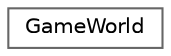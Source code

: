 digraph "Graphical Class Hierarchy"
{
 // LATEX_PDF_SIZE
  bgcolor="transparent";
  edge [fontname=Helvetica,fontsize=10,labelfontname=Helvetica,labelfontsize=10];
  node [fontname=Helvetica,fontsize=10,shape=box,height=0.2,width=0.4];
  rankdir="LR";
  Node0 [id="Node000000",label="GameWorld",height=0.2,width=0.4,color="grey40", fillcolor="white", style="filled",URL="$classGameWorld.html",tooltip="Represents the game world containing all entities."];
}
